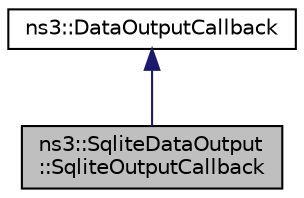 digraph "ns3::SqliteDataOutput::SqliteOutputCallback"
{
 // LATEX_PDF_SIZE
  edge [fontname="Helvetica",fontsize="10",labelfontname="Helvetica",labelfontsize="10"];
  node [fontname="Helvetica",fontsize="10",shape=record];
  Node1 [label="ns3::SqliteDataOutput\l::SqliteOutputCallback",height=0.2,width=0.4,color="black", fillcolor="grey75", style="filled", fontcolor="black",tooltip="Class to generate OMNeT output."];
  Node2 -> Node1 [dir="back",color="midnightblue",fontsize="10",style="solid",fontname="Helvetica"];
  Node2 [label="ns3::DataOutputCallback",height=0.2,width=0.4,color="black", fillcolor="white", style="filled",URL="$classns3_1_1_data_output_callback.html",tooltip="Callback class for the DataOutput classes."];
}
